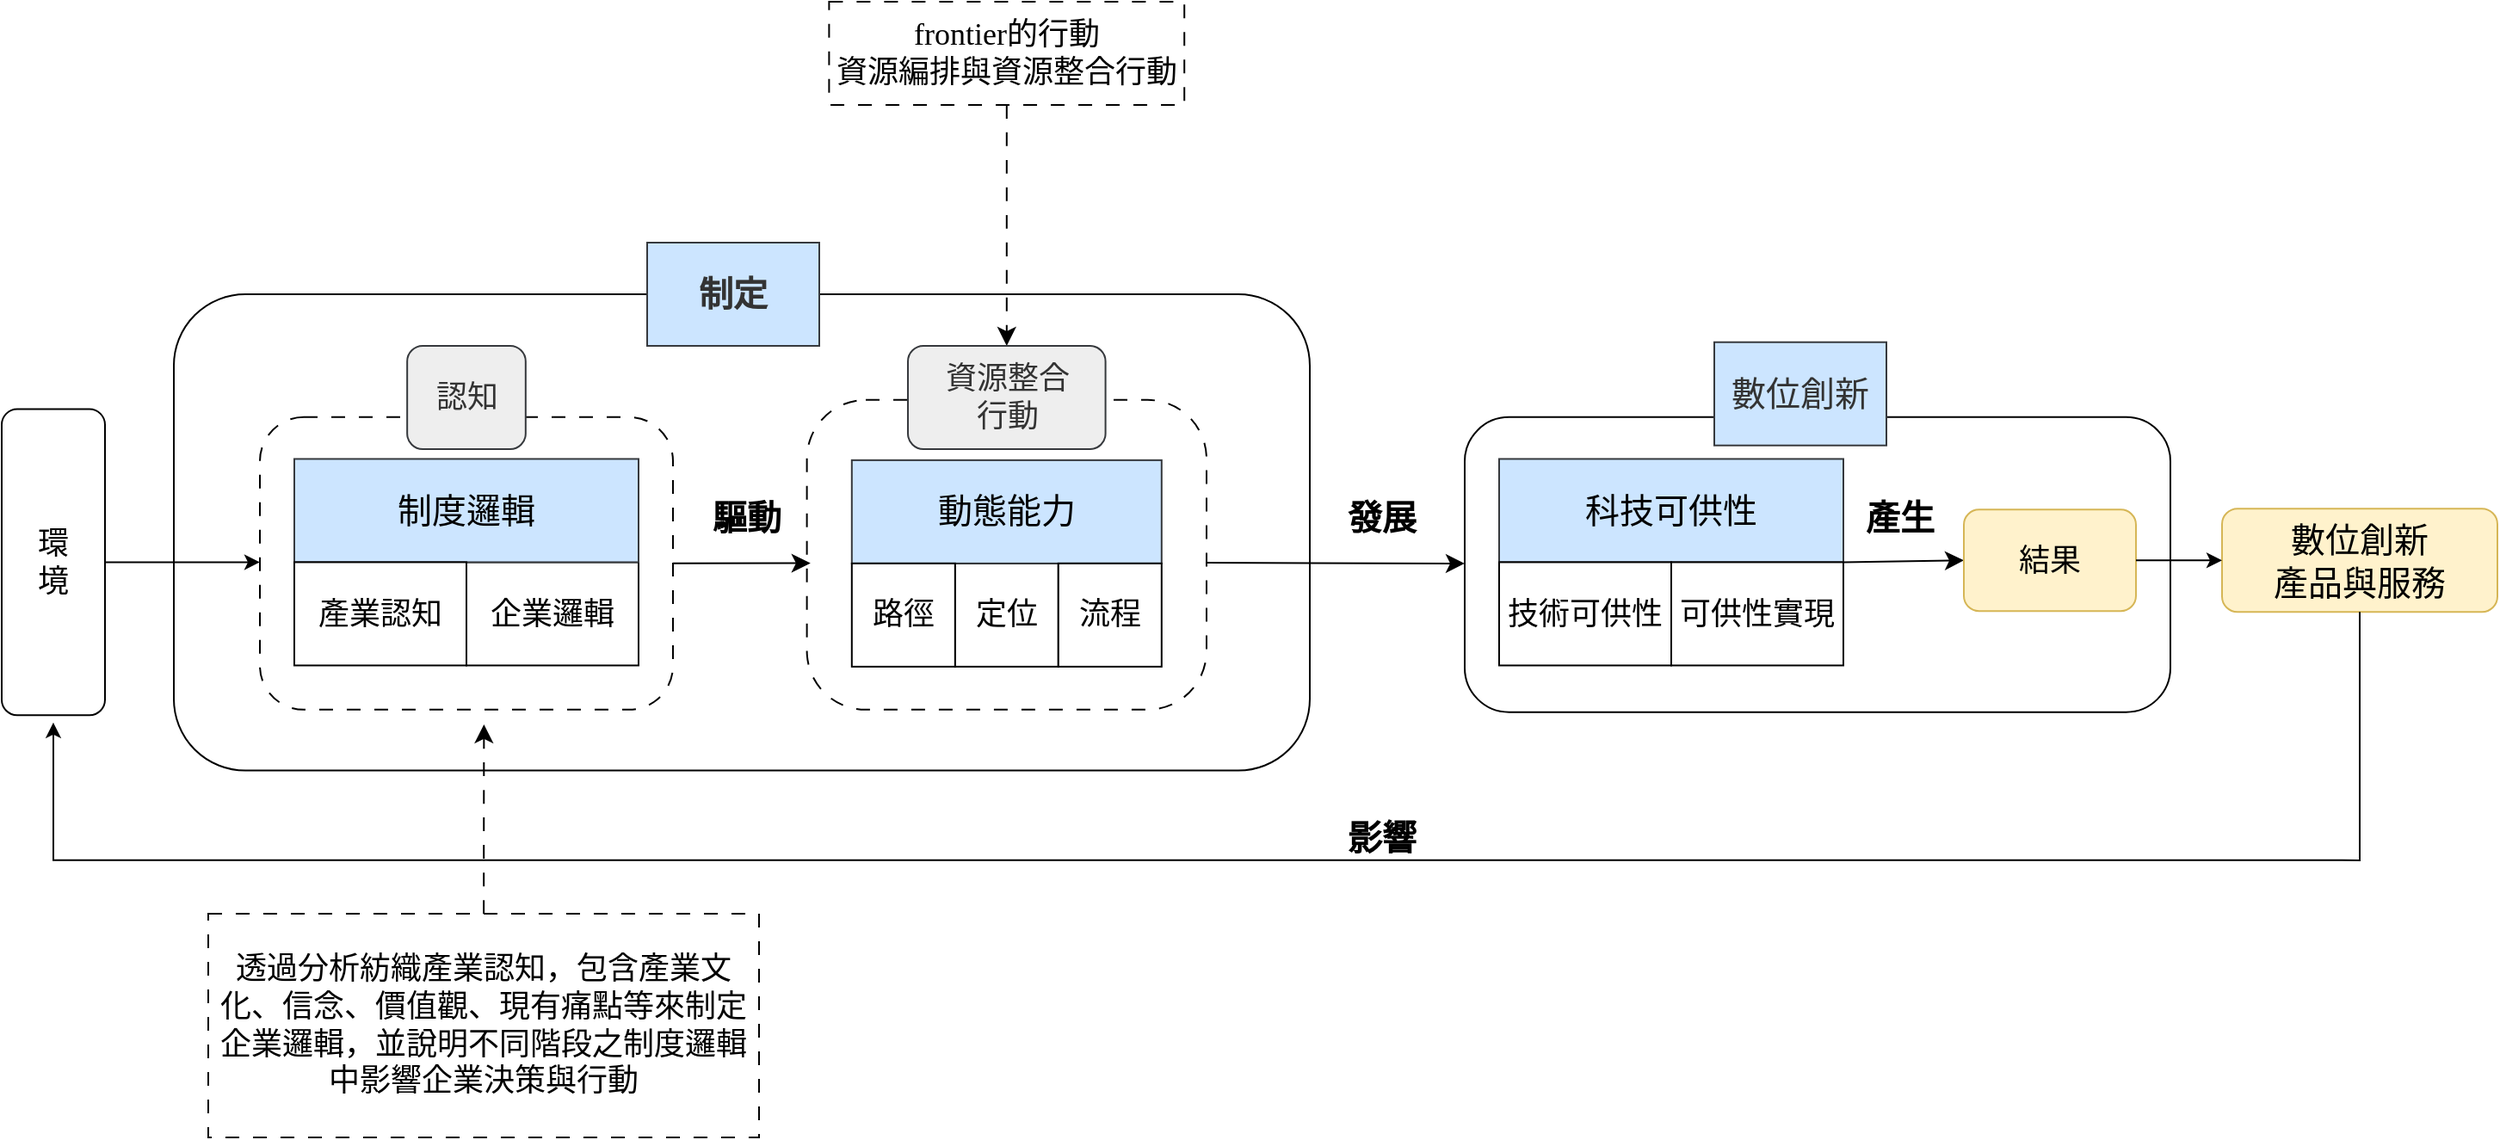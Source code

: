 <mxfile version="26.2.13">
  <diagram id="vkK8o-hsKimOO6CbCIKc" name="第1頁">
    <mxGraphModel dx="1680" dy="918" grid="1" gridSize="10" guides="1" tooltips="1" connect="1" arrows="1" fold="1" page="1" pageScale="1" pageWidth="1169" pageHeight="827" math="0" shadow="0">
      <root>
        <mxCell id="0" />
        <mxCell id="1" parent="0" />
        <mxCell id="1qFZ0b5etKVb5s6CTwOf-1" value="&lt;font face=&quot;標楷體&quot; style=&quot;font-size: 18px;&quot;&gt;環&lt;/font&gt;&lt;div&gt;&lt;font face=&quot;標楷體&quot; style=&quot;font-size: 18px;&quot;&gt;境&lt;/font&gt;&lt;/div&gt;" style="rounded=1;whiteSpace=wrap;html=1;movable=1;resizable=1;rotatable=1;deletable=1;editable=1;locked=0;connectable=1;" parent="1" vertex="1">
          <mxGeometry x="160" y="336.79" width="60" height="177.86" as="geometry" />
        </mxCell>
        <mxCell id="iIE0ldJsGx-aEYX-XOFw-92" value="" style="rounded=1;whiteSpace=wrap;html=1;movable=1;resizable=1;rotatable=1;deletable=1;editable=1;locked=0;connectable=1;strokeWidth=1;fontFamily=標楷體;fontSize=18;fontStyle=0;strokeColor=default;gradientColor=none;" parent="1" vertex="1">
          <mxGeometry x="1010" y="341.43" width="410" height="171.43" as="geometry" />
        </mxCell>
        <mxCell id="iIE0ldJsGx-aEYX-XOFw-3" value="" style="rounded=1;whiteSpace=wrap;html=1;movable=1;resizable=1;rotatable=1;deletable=1;editable=1;locked=0;connectable=1;strokeWidth=1;fontFamily=標楷體;fontSize=18;fontStyle=0" parent="1" vertex="1">
          <mxGeometry x="260" y="270" width="660" height="276.79" as="geometry" />
        </mxCell>
        <mxCell id="iIE0ldJsGx-aEYX-XOFw-4" value="&lt;font style=&quot;font-size: 20px;&quot; color=&quot;#333333&quot;&gt;&lt;span&gt;&lt;b&gt;制定&lt;/b&gt;&lt;/span&gt;&lt;/font&gt;" style="rounded=0;whiteSpace=wrap;html=1;strokeColor=#36393d;fillColor=#cce5ff;fontFamily=標楷體;fontSize=18;fontStyle=0;align=center;verticalAlign=middle;" parent="1" vertex="1">
          <mxGeometry x="535" y="240" width="100" height="60" as="geometry" />
        </mxCell>
        <mxCell id="iIE0ldJsGx-aEYX-XOFw-24" value="&lt;font style=&quot;font-size: 20px;&quot; face=&quot;標楷體&quot;&gt;&lt;b style=&quot;&quot;&gt;驅&lt;/b&gt;&lt;/font&gt;&lt;b style=&quot;font-size: 20px; font-family: 標楷體; background-color: transparent; color: light-dark(rgb(0, 0, 0), rgb(255, 255, 255));&quot;&gt;動&lt;/b&gt;" style="text;html=1;align=center;verticalAlign=middle;whiteSpace=wrap;rounded=0;fontFamily=Helvetica;fontSize=12;fontColor=default;" parent="1" vertex="1">
          <mxGeometry x="565.623" y="383.995" width="54.375" height="30" as="geometry" />
        </mxCell>
        <mxCell id="iIE0ldJsGx-aEYX-XOFw-49" value="&lt;font style=&quot;font-size: 20px;&quot; face=&quot;標楷體&quot;&gt;&lt;b style=&quot;&quot;&gt;發&lt;/b&gt;&lt;/font&gt;&lt;b style=&quot;font-size: 20px; font-family: 標楷體; background-color: transparent; color: light-dark(rgb(0, 0, 0), rgb(255, 255, 255));&quot;&gt;展&lt;/b&gt;" style="text;html=1;align=center;verticalAlign=middle;whiteSpace=wrap;rounded=0;" parent="1" vertex="1">
          <mxGeometry x="935.003" y="383.995" width="54.375" height="30" as="geometry" />
        </mxCell>
        <mxCell id="iIE0ldJsGx-aEYX-XOFw-93" value="&lt;font style=&quot;font-size: 20px;&quot; color=&quot;#333333&quot;&gt;數位創新&lt;/font&gt;" style="rounded=0;whiteSpace=wrap;html=1;strokeColor=#36393d;fillColor=#cce5ff;fontFamily=標楷體;fontSize=18;fontStyle=0;align=center;verticalAlign=middle;" parent="1" vertex="1">
          <mxGeometry x="1155.004" y="297.86" width="100" height="60" as="geometry" />
        </mxCell>
        <mxCell id="2Q146yOcIqqujiGekZra-31" style="edgeStyle=none;curved=1;rounded=0;orthogonalLoop=1;jettySize=auto;html=1;exitX=1;exitY=1;exitDx=0;exitDy=0;entryX=0;entryY=0.5;entryDx=0;entryDy=0;fontSize=12;startSize=8;endSize=8;" parent="1" source="iIE0ldJsGx-aEYX-XOFw-86" target="iIE0ldJsGx-aEYX-XOFw-96" edge="1">
          <mxGeometry relative="1" as="geometry" />
        </mxCell>
        <mxCell id="iIE0ldJsGx-aEYX-XOFw-73" value="&lt;font style=&quot;font-size: 20px;&quot; face=&quot;標楷體&quot;&gt;&lt;b style=&quot;&quot;&gt;產&lt;/b&gt;&lt;/font&gt;&lt;b style=&quot;font-size: 20px; font-family: 標楷體; background-color: transparent; color: light-dark(rgb(0, 0, 0), rgb(255, 255, 255));&quot;&gt;生&lt;/b&gt;" style="text;html=1;align=center;verticalAlign=middle;whiteSpace=wrap;rounded=0;fontFamily=Helvetica;fontSize=12;fontColor=default;" parent="1" vertex="1">
          <mxGeometry x="1235.632" y="383.995" width="54.375" height="30" as="geometry" />
        </mxCell>
        <mxCell id="iIE0ldJsGx-aEYX-XOFw-96" value="結果" style="rounded=1;whiteSpace=wrap;html=1;fontSize=18;fontFamily=標楷體;movable=1;resizable=1;rotatable=1;deletable=1;editable=1;locked=0;connectable=1;fontStyle=0;fillColor=#fff2cc;strokeColor=#d6b656;" parent="1" vertex="1">
          <mxGeometry x="1300.0" y="395.185" width="100" height="58.93" as="geometry" />
        </mxCell>
        <mxCell id="iIE0ldJsGx-aEYX-XOFw-100" value="&lt;font style=&quot;font-size: 20px;&quot;&gt;數位創新&lt;/font&gt;&lt;div&gt;&lt;font style=&quot;font-size: 20px;&quot;&gt;產品與服務&lt;/font&gt;&lt;/div&gt;" style="rounded=1;whiteSpace=wrap;html=1;fontSize=18;fontFamily=標楷體;movable=1;resizable=1;rotatable=1;deletable=1;editable=1;locked=0;connectable=1;fontStyle=0;fillColor=#fff2cc;strokeColor=#d6b656;" parent="1" vertex="1">
          <mxGeometry x="1450.0" y="394.65" width="160" height="60" as="geometry" />
        </mxCell>
        <mxCell id="iIE0ldJsGx-aEYX-XOFw-83" value="&lt;font style=&quot;font-size: 20px;&quot; face=&quot;標楷體&quot;&gt;&lt;b style=&quot;&quot;&gt;影響&lt;/b&gt;&lt;/font&gt;" style="text;html=1;align=center;verticalAlign=middle;whiteSpace=wrap;rounded=0;" parent="1" vertex="1">
          <mxGeometry x="935" y="570" width="54.38" height="30" as="geometry" />
        </mxCell>
        <mxCell id="iIE0ldJsGx-aEYX-XOFw-131" style="edgeStyle=orthogonalEdgeStyle;rounded=0;orthogonalLoop=1;jettySize=auto;html=1;entryX=0;entryY=0.5;entryDx=0;entryDy=0;" parent="1" source="iIE0ldJsGx-aEYX-XOFw-96" target="iIE0ldJsGx-aEYX-XOFw-100" edge="1">
          <mxGeometry relative="1" as="geometry" />
        </mxCell>
        <mxCell id="iIE0ldJsGx-aEYX-XOFw-132" value="" style="endArrow=classic;html=1;rounded=0;exitX=0.5;exitY=1;exitDx=0;exitDy=0;" parent="1" source="iIE0ldJsGx-aEYX-XOFw-100" edge="1">
          <mxGeometry width="50" height="50" relative="1" as="geometry">
            <mxPoint x="1520" y="458.93" as="sourcePoint" />
            <mxPoint x="190" y="518.93" as="targetPoint" />
            <Array as="points">
              <mxPoint x="1530" y="599" />
              <mxPoint x="1520" y="598.93" />
              <mxPoint x="1440" y="598.93" />
              <mxPoint x="900" y="598.93" />
              <mxPoint x="190" y="598.93" />
            </Array>
          </mxGeometry>
        </mxCell>
        <mxCell id="iIE0ldJsGx-aEYX-XOFw-134" style="edgeStyle=orthogonalEdgeStyle;rounded=0;orthogonalLoop=1;jettySize=auto;html=1;" parent="1" source="1qFZ0b5etKVb5s6CTwOf-1" edge="1">
          <mxGeometry relative="1" as="geometry">
            <mxPoint x="310" y="425.72" as="targetPoint" />
          </mxGeometry>
        </mxCell>
        <mxCell id="2Q146yOcIqqujiGekZra-2" style="edgeStyle=none;curved=1;rounded=0;orthogonalLoop=1;jettySize=auto;html=1;fontSize=12;startSize=8;endSize=8;dashed=1;dashPattern=8 8;entryX=0.5;entryY=0;entryDx=0;entryDy=0;" parent="1" source="2Q146yOcIqqujiGekZra-1" target="iIE0ldJsGx-aEYX-XOFw-16" edge="1">
          <mxGeometry relative="1" as="geometry">
            <mxPoint x="756" y="240" as="targetPoint" />
          </mxGeometry>
        </mxCell>
        <mxCell id="2Q146yOcIqqujiGekZra-1" value="&lt;font face=&quot;標楷體&quot; style=&quot;font-size: 18px;&quot;&gt;frontier的行動&lt;/font&gt;&lt;div&gt;&lt;font face=&quot;標楷體&quot;&gt;&lt;span style=&quot;font-size: 18px;&quot;&gt;資源編排與資源整合行動&lt;/span&gt;&lt;/font&gt;&lt;/div&gt;" style="rounded=0;whiteSpace=wrap;html=1;dashed=1;dashPattern=8 8;" parent="1" vertex="1">
          <mxGeometry x="640.7" y="100" width="206.41" height="60" as="geometry" />
        </mxCell>
        <mxCell id="2Q146yOcIqqujiGekZra-6" value="&lt;font face=&quot;標楷體&quot; style=&quot;font-size: 18px;&quot;&gt;透過分析紡織產業認知，包含產業文化、信念、價值觀、現有痛點等來制定企業邏輯，並說明不同階段之&lt;/font&gt;&lt;span style=&quot;font-size: 18px; font-family: 標楷體; background-color: transparent; color: light-dark(rgb(0, 0, 0), rgb(255, 255, 255));&quot;&gt;制度邏輯中影響企業決策與行動&lt;/span&gt;" style="rounded=0;whiteSpace=wrap;html=1;dashed=1;dashPattern=8 8;" parent="1" vertex="1">
          <mxGeometry x="280" y="630" width="320" height="130" as="geometry" />
        </mxCell>
        <mxCell id="1qFZ0b5etKVb5s6CTwOf-41" value="" style="rounded=1;whiteSpace=wrap;html=1;movable=1;resizable=1;rotatable=1;deletable=1;editable=1;locked=0;connectable=1;strokeWidth=1;dashed=1;dashPattern=8 8;fontFamily=標楷體;fontSize=18;fontStyle=0" parent="1" vertex="1">
          <mxGeometry x="310" y="341.43" width="240" height="170" as="geometry" />
        </mxCell>
        <mxCell id="1qFZ0b5etKVb5s6CTwOf-51" value="&lt;font color=&quot;#333333&quot;&gt;&lt;span&gt;認知&lt;/span&gt;&lt;/font&gt;" style="rounded=1;whiteSpace=wrap;html=1;strokeColor=#36393d;fillColor=#eeeeee;fontFamily=標楷體;fontSize=18;fontStyle=0" parent="1" vertex="1">
          <mxGeometry x="395.582" y="300" width="68.83" height="60" as="geometry" />
        </mxCell>
        <mxCell id="2Q146yOcIqqujiGekZra-25" value="" style="group;movable=1;resizable=1;rotatable=1;deletable=1;editable=1;locked=0;connectable=1;" parent="1" vertex="1" connectable="0">
          <mxGeometry x="329.997" y="365.72" width="200.0" height="120" as="geometry" />
        </mxCell>
        <mxCell id="1qFZ0b5etKVb5s6CTwOf-47" value="企業邏輯" style="rounded=0;whiteSpace=wrap;html=1;movable=1;resizable=1;rotatable=1;deletable=1;editable=1;locked=0;connectable=1;fontFamily=標楷體;fontSize=18;fontStyle=0" parent="2Q146yOcIqqujiGekZra-25" vertex="1">
          <mxGeometry x="100.0" y="60" width="100" height="60" as="geometry" />
        </mxCell>
        <mxCell id="2Q146yOcIqqujiGekZra-9" value="" style="group" parent="2Q146yOcIqqujiGekZra-25" vertex="1" connectable="0">
          <mxGeometry width="200.0" height="120" as="geometry" />
        </mxCell>
        <mxCell id="1qFZ0b5etKVb5s6CTwOf-43" value="&lt;span&gt;&lt;font style=&quot;font-size: 20px;&quot;&gt;制度邏輯&lt;/font&gt;&lt;/span&gt;" style="rounded=0;whiteSpace=wrap;html=1;fontSize=18;fontFamily=標楷體;movable=1;resizable=1;rotatable=1;deletable=1;editable=1;locked=0;connectable=1;fillColor=#cce5ff;strokeColor=#36393d;fontStyle=0;align=center;verticalAlign=middle;" parent="2Q146yOcIqqujiGekZra-9" vertex="1">
          <mxGeometry width="200" height="60" as="geometry" />
        </mxCell>
        <mxCell id="1qFZ0b5etKVb5s6CTwOf-48" value="產業認知" style="rounded=0;whiteSpace=wrap;html=1;movable=1;resizable=1;rotatable=1;deletable=1;editable=1;locked=0;connectable=1;fontFamily=標楷體;fontSize=18;fontStyle=0" parent="2Q146yOcIqqujiGekZra-9" vertex="1">
          <mxGeometry y="60" width="100" height="60" as="geometry" />
        </mxCell>
        <mxCell id="2Q146yOcIqqujiGekZra-30" style="edgeStyle=none;curved=1;rounded=0;orthogonalLoop=1;jettySize=auto;html=1;fontSize=12;startSize=8;endSize=8;" parent="1" target="iIE0ldJsGx-aEYX-XOFw-92" edge="1">
          <mxGeometry relative="1" as="geometry">
            <mxPoint x="860" y="426" as="sourcePoint" />
            <Array as="points" />
          </mxGeometry>
        </mxCell>
        <mxCell id="iIE0ldJsGx-aEYX-XOFw-15" value="" style="rounded=1;whiteSpace=wrap;html=1;movable=1;resizable=1;rotatable=1;deletable=1;editable=1;locked=0;connectable=1;strokeWidth=1;dashed=1;dashPattern=8 8;fontFamily=標楷體;fontSize=18;fontStyle=0;arcSize=19;" parent="1" vertex="1">
          <mxGeometry x="627.809" y="331.43" width="232.19" height="180" as="geometry" />
        </mxCell>
        <mxCell id="iIE0ldJsGx-aEYX-XOFw-16" value="&lt;font color=&quot;#333333&quot;&gt;&lt;span&gt;資源整合&lt;/span&gt;&lt;/font&gt;&lt;div&gt;&lt;font color=&quot;#333333&quot;&gt;&lt;span&gt;行動&lt;/span&gt;&lt;/font&gt;&lt;/div&gt;" style="rounded=1;whiteSpace=wrap;html=1;strokeColor=#36393d;fillColor=#eeeeee;fontFamily=標楷體;fontSize=18;fontStyle=0" parent="1" vertex="1">
          <mxGeometry x="686.51" y="300" width="114.79" height="60" as="geometry" />
        </mxCell>
        <mxCell id="2Q146yOcIqqujiGekZra-18" value="" style="group;movable=1;resizable=1;rotatable=1;deletable=1;editable=1;locked=0;connectable=1;" parent="1" vertex="1" connectable="0">
          <mxGeometry x="653.904" y="366.43" width="180" height="120" as="geometry" />
        </mxCell>
        <mxCell id="2Q146yOcIqqujiGekZra-26" value="" style="group" parent="2Q146yOcIqqujiGekZra-18" vertex="1" connectable="0">
          <mxGeometry width="180" height="120" as="geometry" />
        </mxCell>
        <mxCell id="iIE0ldJsGx-aEYX-XOFw-19" value="定位" style="rounded=0;whiteSpace=wrap;html=1;movable=1;resizable=1;rotatable=1;deletable=1;editable=1;locked=0;connectable=1;fontFamily=標楷體;fontSize=18;fontStyle=0" parent="2Q146yOcIqqujiGekZra-26" vertex="1">
          <mxGeometry x="59.996" y="60" width="60" height="60" as="geometry" />
        </mxCell>
        <mxCell id="iIE0ldJsGx-aEYX-XOFw-18" value="&lt;span&gt;&lt;font style=&quot;font-size: 20px;&quot;&gt;動態能力&lt;/font&gt;&lt;/span&gt;" style="rounded=0;whiteSpace=wrap;html=1;fontSize=18;fontFamily=標楷體;movable=1;resizable=1;rotatable=1;deletable=1;editable=1;locked=0;connectable=1;fillColor=#cce5ff;strokeColor=#36393d;fontStyle=0" parent="2Q146yOcIqqujiGekZra-26" vertex="1">
          <mxGeometry width="180" height="60" as="geometry" />
        </mxCell>
        <mxCell id="iIE0ldJsGx-aEYX-XOFw-20" value="路徑" style="rounded=0;whiteSpace=wrap;html=1;movable=1;resizable=1;rotatable=1;deletable=1;editable=1;locked=0;connectable=1;fontFamily=標楷體;fontSize=18;fontStyle=0" parent="2Q146yOcIqqujiGekZra-26" vertex="1">
          <mxGeometry y="60" width="60" height="60" as="geometry" />
        </mxCell>
        <mxCell id="iIE0ldJsGx-aEYX-XOFw-21" value="&lt;font&gt;&lt;span&gt;&lt;span&gt;流程&lt;/span&gt;&lt;/span&gt;&lt;/font&gt;" style="rounded=0;whiteSpace=wrap;html=1;movable=1;resizable=1;rotatable=1;deletable=1;editable=1;locked=0;connectable=1;fontFamily=標楷體;fontSize=18;fontStyle=0" parent="2Q146yOcIqqujiGekZra-26" vertex="1">
          <mxGeometry x="120" y="60" width="60" height="60" as="geometry" />
        </mxCell>
        <mxCell id="iIE0ldJsGx-aEYX-XOFw-115" value="" style="group;movable=1;resizable=1;rotatable=1;deletable=1;editable=1;locked=0;connectable=1;" parent="1" vertex="1" connectable="0">
          <mxGeometry x="1030.0" y="365.72" width="200" height="120" as="geometry" />
        </mxCell>
        <mxCell id="iIE0ldJsGx-aEYX-XOFw-118" value="" style="group;movable=1;resizable=1;rotatable=1;deletable=1;editable=1;locked=0;connectable=1;" parent="iIE0ldJsGx-aEYX-XOFw-115" vertex="1" connectable="0">
          <mxGeometry width="200" height="120" as="geometry" />
        </mxCell>
        <mxCell id="iIE0ldJsGx-aEYX-XOFw-86" value="&lt;span&gt;&lt;font style=&quot;font-size: 20px;&quot;&gt;科技可供性&lt;/font&gt;&lt;/span&gt;" style="rounded=0;whiteSpace=wrap;html=1;fontSize=18;fontFamily=標楷體;movable=1;resizable=1;rotatable=1;deletable=1;editable=1;locked=0;connectable=1;fillColor=#cce5ff;strokeColor=#36393d;fontStyle=0" parent="iIE0ldJsGx-aEYX-XOFw-118" vertex="1">
          <mxGeometry width="200" height="60" as="geometry" />
        </mxCell>
        <mxCell id="iIE0ldJsGx-aEYX-XOFw-87" value="&lt;font&gt;&lt;span&gt;&lt;span&gt;可供性實現&lt;/span&gt;&lt;/span&gt;&lt;/font&gt;" style="rounded=0;whiteSpace=wrap;html=1;movable=1;resizable=1;rotatable=1;deletable=1;editable=1;locked=0;connectable=1;fontFamily=標楷體;fontSize=18;fontStyle=0" parent="iIE0ldJsGx-aEYX-XOFw-118" vertex="1">
          <mxGeometry x="100" y="60" width="100" height="60" as="geometry" />
        </mxCell>
        <mxCell id="iIE0ldJsGx-aEYX-XOFw-88" value="&lt;font&gt;&lt;span&gt;技術可供性&lt;/span&gt;&lt;/font&gt;" style="rounded=0;whiteSpace=wrap;html=1;movable=1;resizable=1;rotatable=1;deletable=1;editable=1;locked=0;connectable=1;fontFamily=標楷體;fontSize=18;fontStyle=0" parent="iIE0ldJsGx-aEYX-XOFw-118" vertex="1">
          <mxGeometry y="60" width="100" height="60" as="geometry" />
        </mxCell>
        <mxCell id="2Q146yOcIqqujiGekZra-29" style="edgeStyle=none;curved=1;rounded=0;orthogonalLoop=1;jettySize=auto;html=1;exitX=1;exitY=0.5;exitDx=0;exitDy=0;entryX=0.009;entryY=0.527;entryDx=0;entryDy=0;entryPerimeter=0;fontSize=12;startSize=8;endSize=8;" parent="1" source="1qFZ0b5etKVb5s6CTwOf-41" target="iIE0ldJsGx-aEYX-XOFw-15" edge="1">
          <mxGeometry relative="1" as="geometry" />
        </mxCell>
        <mxCell id="2Q146yOcIqqujiGekZra-34" style="edgeStyle=none;curved=1;rounded=0;orthogonalLoop=1;jettySize=auto;html=1;entryX=0.273;entryY=0.903;entryDx=0;entryDy=0;entryPerimeter=0;fontSize=12;startSize=8;endSize=8;dashed=1;dashPattern=8 8;" parent="1" source="2Q146yOcIqqujiGekZra-6" target="iIE0ldJsGx-aEYX-XOFw-3" edge="1">
          <mxGeometry relative="1" as="geometry" />
        </mxCell>
      </root>
    </mxGraphModel>
  </diagram>
</mxfile>
